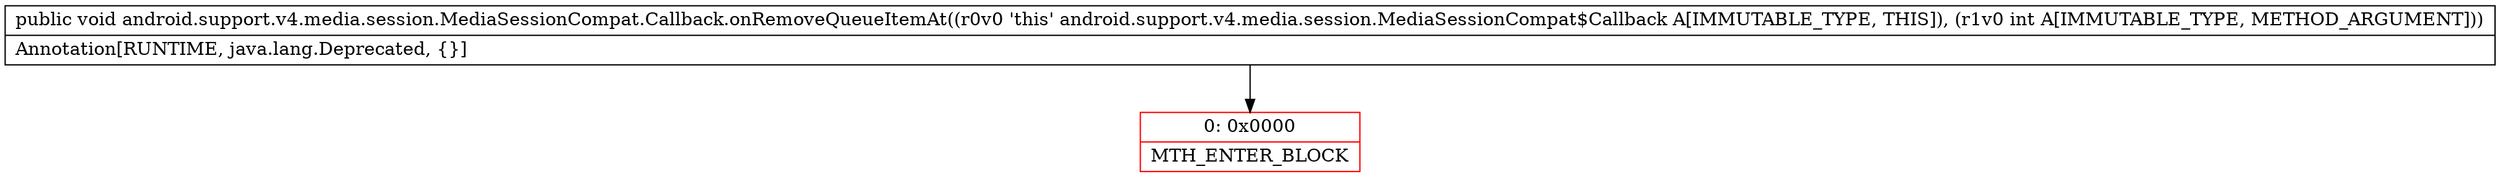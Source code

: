 digraph "CFG forandroid.support.v4.media.session.MediaSessionCompat.Callback.onRemoveQueueItemAt(I)V" {
subgraph cluster_Region_1710067086 {
label = "R(0)";
node [shape=record,color=blue];
}
Node_0 [shape=record,color=red,label="{0\:\ 0x0000|MTH_ENTER_BLOCK\l}"];
MethodNode[shape=record,label="{public void android.support.v4.media.session.MediaSessionCompat.Callback.onRemoveQueueItemAt((r0v0 'this' android.support.v4.media.session.MediaSessionCompat$Callback A[IMMUTABLE_TYPE, THIS]), (r1v0 int A[IMMUTABLE_TYPE, METHOD_ARGUMENT]))  | Annotation[RUNTIME, java.lang.Deprecated, \{\}]\l}"];
MethodNode -> Node_0;
}

